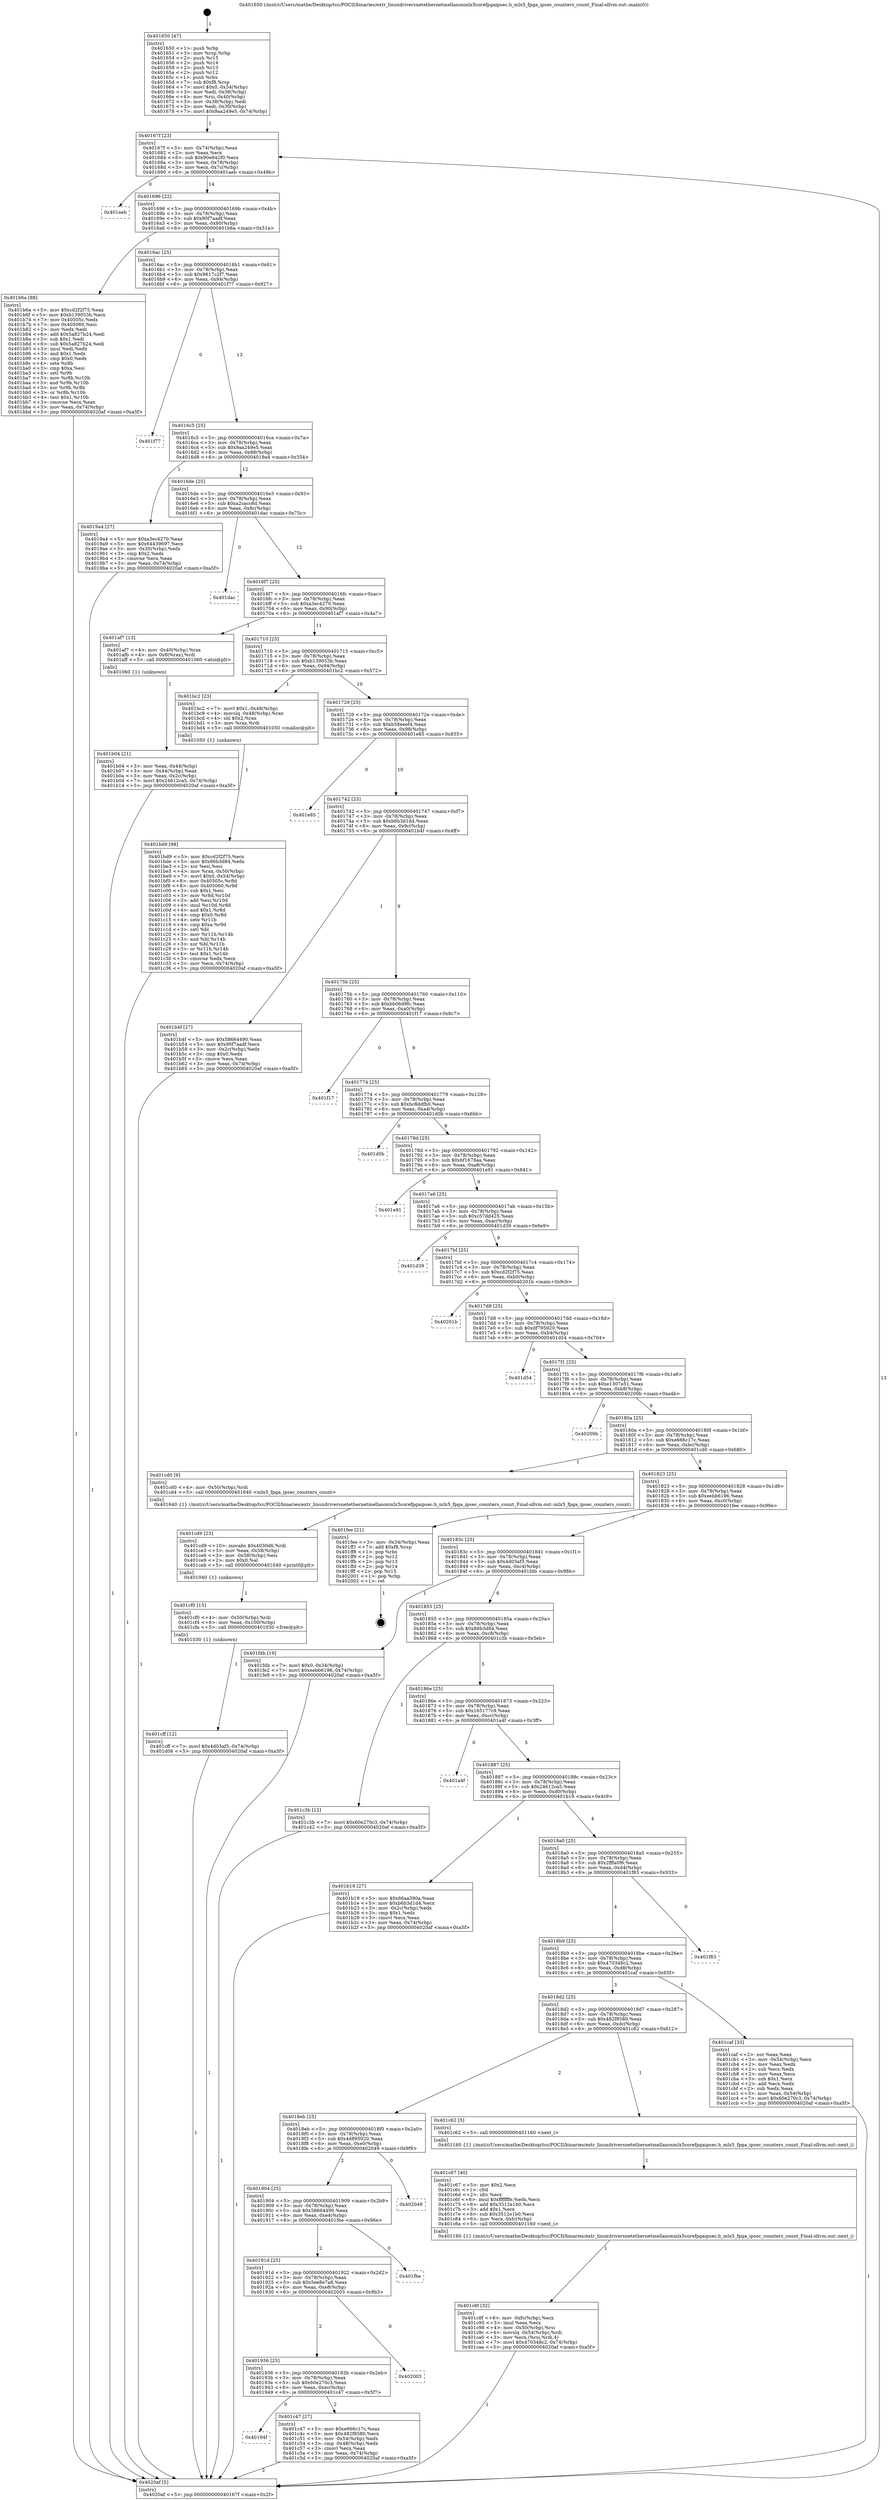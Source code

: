 digraph "0x401650" {
  label = "0x401650 (/mnt/c/Users/mathe/Desktop/tcc/POCII/binaries/extr_linuxdriversnetethernetmellanoxmlx5corefpgaipsec.h_mlx5_fpga_ipsec_counters_count_Final-ollvm.out::main(0))"
  labelloc = "t"
  node[shape=record]

  Entry [label="",width=0.3,height=0.3,shape=circle,fillcolor=black,style=filled]
  "0x40167f" [label="{
     0x40167f [23]\l
     | [instrs]\l
     &nbsp;&nbsp;0x40167f \<+3\>: mov -0x74(%rbp),%eax\l
     &nbsp;&nbsp;0x401682 \<+2\>: mov %eax,%ecx\l
     &nbsp;&nbsp;0x401684 \<+6\>: sub $0x90e842f0,%ecx\l
     &nbsp;&nbsp;0x40168a \<+3\>: mov %eax,-0x78(%rbp)\l
     &nbsp;&nbsp;0x40168d \<+3\>: mov %ecx,-0x7c(%rbp)\l
     &nbsp;&nbsp;0x401690 \<+6\>: je 0000000000401aeb \<main+0x49b\>\l
  }"]
  "0x401aeb" [label="{
     0x401aeb\l
  }", style=dashed]
  "0x401696" [label="{
     0x401696 [22]\l
     | [instrs]\l
     &nbsp;&nbsp;0x401696 \<+5\>: jmp 000000000040169b \<main+0x4b\>\l
     &nbsp;&nbsp;0x40169b \<+3\>: mov -0x78(%rbp),%eax\l
     &nbsp;&nbsp;0x40169e \<+5\>: sub $0x90f7aadf,%eax\l
     &nbsp;&nbsp;0x4016a3 \<+3\>: mov %eax,-0x80(%rbp)\l
     &nbsp;&nbsp;0x4016a6 \<+6\>: je 0000000000401b6a \<main+0x51a\>\l
  }"]
  Exit [label="",width=0.3,height=0.3,shape=circle,fillcolor=black,style=filled,peripheries=2]
  "0x401b6a" [label="{
     0x401b6a [88]\l
     | [instrs]\l
     &nbsp;&nbsp;0x401b6a \<+5\>: mov $0xcd2f2f75,%eax\l
     &nbsp;&nbsp;0x401b6f \<+5\>: mov $0xb139053b,%ecx\l
     &nbsp;&nbsp;0x401b74 \<+7\>: mov 0x40505c,%edx\l
     &nbsp;&nbsp;0x401b7b \<+7\>: mov 0x405060,%esi\l
     &nbsp;&nbsp;0x401b82 \<+2\>: mov %edx,%edi\l
     &nbsp;&nbsp;0x401b84 \<+6\>: add $0x5a827b24,%edi\l
     &nbsp;&nbsp;0x401b8a \<+3\>: sub $0x1,%edi\l
     &nbsp;&nbsp;0x401b8d \<+6\>: sub $0x5a827b24,%edi\l
     &nbsp;&nbsp;0x401b93 \<+3\>: imul %edi,%edx\l
     &nbsp;&nbsp;0x401b96 \<+3\>: and $0x1,%edx\l
     &nbsp;&nbsp;0x401b99 \<+3\>: cmp $0x0,%edx\l
     &nbsp;&nbsp;0x401b9c \<+4\>: sete %r8b\l
     &nbsp;&nbsp;0x401ba0 \<+3\>: cmp $0xa,%esi\l
     &nbsp;&nbsp;0x401ba3 \<+4\>: setl %r9b\l
     &nbsp;&nbsp;0x401ba7 \<+3\>: mov %r8b,%r10b\l
     &nbsp;&nbsp;0x401baa \<+3\>: and %r9b,%r10b\l
     &nbsp;&nbsp;0x401bad \<+3\>: xor %r9b,%r8b\l
     &nbsp;&nbsp;0x401bb0 \<+3\>: or %r8b,%r10b\l
     &nbsp;&nbsp;0x401bb3 \<+4\>: test $0x1,%r10b\l
     &nbsp;&nbsp;0x401bb7 \<+3\>: cmovne %ecx,%eax\l
     &nbsp;&nbsp;0x401bba \<+3\>: mov %eax,-0x74(%rbp)\l
     &nbsp;&nbsp;0x401bbd \<+5\>: jmp 00000000004020af \<main+0xa5f\>\l
  }"]
  "0x4016ac" [label="{
     0x4016ac [25]\l
     | [instrs]\l
     &nbsp;&nbsp;0x4016ac \<+5\>: jmp 00000000004016b1 \<main+0x61\>\l
     &nbsp;&nbsp;0x4016b1 \<+3\>: mov -0x78(%rbp),%eax\l
     &nbsp;&nbsp;0x4016b4 \<+5\>: sub $0x9617c2f7,%eax\l
     &nbsp;&nbsp;0x4016b9 \<+6\>: mov %eax,-0x84(%rbp)\l
     &nbsp;&nbsp;0x4016bf \<+6\>: je 0000000000401f77 \<main+0x927\>\l
  }"]
  "0x401cff" [label="{
     0x401cff [12]\l
     | [instrs]\l
     &nbsp;&nbsp;0x401cff \<+7\>: movl $0x4d03af3,-0x74(%rbp)\l
     &nbsp;&nbsp;0x401d06 \<+5\>: jmp 00000000004020af \<main+0xa5f\>\l
  }"]
  "0x401f77" [label="{
     0x401f77\l
  }", style=dashed]
  "0x4016c5" [label="{
     0x4016c5 [25]\l
     | [instrs]\l
     &nbsp;&nbsp;0x4016c5 \<+5\>: jmp 00000000004016ca \<main+0x7a\>\l
     &nbsp;&nbsp;0x4016ca \<+3\>: mov -0x78(%rbp),%eax\l
     &nbsp;&nbsp;0x4016cd \<+5\>: sub $0x9aa249e5,%eax\l
     &nbsp;&nbsp;0x4016d2 \<+6\>: mov %eax,-0x88(%rbp)\l
     &nbsp;&nbsp;0x4016d8 \<+6\>: je 00000000004019a4 \<main+0x354\>\l
  }"]
  "0x401cf0" [label="{
     0x401cf0 [15]\l
     | [instrs]\l
     &nbsp;&nbsp;0x401cf0 \<+4\>: mov -0x50(%rbp),%rdi\l
     &nbsp;&nbsp;0x401cf4 \<+6\>: mov %eax,-0x100(%rbp)\l
     &nbsp;&nbsp;0x401cfa \<+5\>: call 0000000000401030 \<free@plt\>\l
     | [calls]\l
     &nbsp;&nbsp;0x401030 \{1\} (unknown)\l
  }"]
  "0x4019a4" [label="{
     0x4019a4 [27]\l
     | [instrs]\l
     &nbsp;&nbsp;0x4019a4 \<+5\>: mov $0xa3ec4270,%eax\l
     &nbsp;&nbsp;0x4019a9 \<+5\>: mov $0x64439697,%ecx\l
     &nbsp;&nbsp;0x4019ae \<+3\>: mov -0x30(%rbp),%edx\l
     &nbsp;&nbsp;0x4019b1 \<+3\>: cmp $0x2,%edx\l
     &nbsp;&nbsp;0x4019b4 \<+3\>: cmovne %ecx,%eax\l
     &nbsp;&nbsp;0x4019b7 \<+3\>: mov %eax,-0x74(%rbp)\l
     &nbsp;&nbsp;0x4019ba \<+5\>: jmp 00000000004020af \<main+0xa5f\>\l
  }"]
  "0x4016de" [label="{
     0x4016de [25]\l
     | [instrs]\l
     &nbsp;&nbsp;0x4016de \<+5\>: jmp 00000000004016e3 \<main+0x93\>\l
     &nbsp;&nbsp;0x4016e3 \<+3\>: mov -0x78(%rbp),%eax\l
     &nbsp;&nbsp;0x4016e6 \<+5\>: sub $0xa2cacc8d,%eax\l
     &nbsp;&nbsp;0x4016eb \<+6\>: mov %eax,-0x8c(%rbp)\l
     &nbsp;&nbsp;0x4016f1 \<+6\>: je 0000000000401dac \<main+0x75c\>\l
  }"]
  "0x4020af" [label="{
     0x4020af [5]\l
     | [instrs]\l
     &nbsp;&nbsp;0x4020af \<+5\>: jmp 000000000040167f \<main+0x2f\>\l
  }"]
  "0x401650" [label="{
     0x401650 [47]\l
     | [instrs]\l
     &nbsp;&nbsp;0x401650 \<+1\>: push %rbp\l
     &nbsp;&nbsp;0x401651 \<+3\>: mov %rsp,%rbp\l
     &nbsp;&nbsp;0x401654 \<+2\>: push %r15\l
     &nbsp;&nbsp;0x401656 \<+2\>: push %r14\l
     &nbsp;&nbsp;0x401658 \<+2\>: push %r13\l
     &nbsp;&nbsp;0x40165a \<+2\>: push %r12\l
     &nbsp;&nbsp;0x40165c \<+1\>: push %rbx\l
     &nbsp;&nbsp;0x40165d \<+7\>: sub $0xf8,%rsp\l
     &nbsp;&nbsp;0x401664 \<+7\>: movl $0x0,-0x34(%rbp)\l
     &nbsp;&nbsp;0x40166b \<+3\>: mov %edi,-0x38(%rbp)\l
     &nbsp;&nbsp;0x40166e \<+4\>: mov %rsi,-0x40(%rbp)\l
     &nbsp;&nbsp;0x401672 \<+3\>: mov -0x38(%rbp),%edi\l
     &nbsp;&nbsp;0x401675 \<+3\>: mov %edi,-0x30(%rbp)\l
     &nbsp;&nbsp;0x401678 \<+7\>: movl $0x9aa249e5,-0x74(%rbp)\l
  }"]
  "0x401cd9" [label="{
     0x401cd9 [23]\l
     | [instrs]\l
     &nbsp;&nbsp;0x401cd9 \<+10\>: movabs $0x4030d6,%rdi\l
     &nbsp;&nbsp;0x401ce3 \<+3\>: mov %eax,-0x58(%rbp)\l
     &nbsp;&nbsp;0x401ce6 \<+3\>: mov -0x58(%rbp),%esi\l
     &nbsp;&nbsp;0x401ce9 \<+2\>: mov $0x0,%al\l
     &nbsp;&nbsp;0x401ceb \<+5\>: call 0000000000401040 \<printf@plt\>\l
     | [calls]\l
     &nbsp;&nbsp;0x401040 \{1\} (unknown)\l
  }"]
  "0x401dac" [label="{
     0x401dac\l
  }", style=dashed]
  "0x4016f7" [label="{
     0x4016f7 [25]\l
     | [instrs]\l
     &nbsp;&nbsp;0x4016f7 \<+5\>: jmp 00000000004016fc \<main+0xac\>\l
     &nbsp;&nbsp;0x4016fc \<+3\>: mov -0x78(%rbp),%eax\l
     &nbsp;&nbsp;0x4016ff \<+5\>: sub $0xa3ec4270,%eax\l
     &nbsp;&nbsp;0x401704 \<+6\>: mov %eax,-0x90(%rbp)\l
     &nbsp;&nbsp;0x40170a \<+6\>: je 0000000000401af7 \<main+0x4a7\>\l
  }"]
  "0x401c8f" [label="{
     0x401c8f [32]\l
     | [instrs]\l
     &nbsp;&nbsp;0x401c8f \<+6\>: mov -0xfc(%rbp),%ecx\l
     &nbsp;&nbsp;0x401c95 \<+3\>: imul %eax,%ecx\l
     &nbsp;&nbsp;0x401c98 \<+4\>: mov -0x50(%rbp),%rsi\l
     &nbsp;&nbsp;0x401c9c \<+4\>: movslq -0x54(%rbp),%rdi\l
     &nbsp;&nbsp;0x401ca0 \<+3\>: mov %ecx,(%rsi,%rdi,4)\l
     &nbsp;&nbsp;0x401ca3 \<+7\>: movl $0x470348c2,-0x74(%rbp)\l
     &nbsp;&nbsp;0x401caa \<+5\>: jmp 00000000004020af \<main+0xa5f\>\l
  }"]
  "0x401af7" [label="{
     0x401af7 [13]\l
     | [instrs]\l
     &nbsp;&nbsp;0x401af7 \<+4\>: mov -0x40(%rbp),%rax\l
     &nbsp;&nbsp;0x401afb \<+4\>: mov 0x8(%rax),%rdi\l
     &nbsp;&nbsp;0x401aff \<+5\>: call 0000000000401060 \<atoi@plt\>\l
     | [calls]\l
     &nbsp;&nbsp;0x401060 \{1\} (unknown)\l
  }"]
  "0x401710" [label="{
     0x401710 [25]\l
     | [instrs]\l
     &nbsp;&nbsp;0x401710 \<+5\>: jmp 0000000000401715 \<main+0xc5\>\l
     &nbsp;&nbsp;0x401715 \<+3\>: mov -0x78(%rbp),%eax\l
     &nbsp;&nbsp;0x401718 \<+5\>: sub $0xb139053b,%eax\l
     &nbsp;&nbsp;0x40171d \<+6\>: mov %eax,-0x94(%rbp)\l
     &nbsp;&nbsp;0x401723 \<+6\>: je 0000000000401bc2 \<main+0x572\>\l
  }"]
  "0x401b04" [label="{
     0x401b04 [21]\l
     | [instrs]\l
     &nbsp;&nbsp;0x401b04 \<+3\>: mov %eax,-0x44(%rbp)\l
     &nbsp;&nbsp;0x401b07 \<+3\>: mov -0x44(%rbp),%eax\l
     &nbsp;&nbsp;0x401b0a \<+3\>: mov %eax,-0x2c(%rbp)\l
     &nbsp;&nbsp;0x401b0d \<+7\>: movl $0x24612ca5,-0x74(%rbp)\l
     &nbsp;&nbsp;0x401b14 \<+5\>: jmp 00000000004020af \<main+0xa5f\>\l
  }"]
  "0x401c67" [label="{
     0x401c67 [40]\l
     | [instrs]\l
     &nbsp;&nbsp;0x401c67 \<+5\>: mov $0x2,%ecx\l
     &nbsp;&nbsp;0x401c6c \<+1\>: cltd\l
     &nbsp;&nbsp;0x401c6d \<+2\>: idiv %ecx\l
     &nbsp;&nbsp;0x401c6f \<+6\>: imul $0xfffffffe,%edx,%ecx\l
     &nbsp;&nbsp;0x401c75 \<+6\>: add $0x3512e1b0,%ecx\l
     &nbsp;&nbsp;0x401c7b \<+3\>: add $0x1,%ecx\l
     &nbsp;&nbsp;0x401c7e \<+6\>: sub $0x3512e1b0,%ecx\l
     &nbsp;&nbsp;0x401c84 \<+6\>: mov %ecx,-0xfc(%rbp)\l
     &nbsp;&nbsp;0x401c8a \<+5\>: call 0000000000401160 \<next_i\>\l
     | [calls]\l
     &nbsp;&nbsp;0x401160 \{1\} (/mnt/c/Users/mathe/Desktop/tcc/POCII/binaries/extr_linuxdriversnetethernetmellanoxmlx5corefpgaipsec.h_mlx5_fpga_ipsec_counters_count_Final-ollvm.out::next_i)\l
  }"]
  "0x401bc2" [label="{
     0x401bc2 [23]\l
     | [instrs]\l
     &nbsp;&nbsp;0x401bc2 \<+7\>: movl $0x1,-0x48(%rbp)\l
     &nbsp;&nbsp;0x401bc9 \<+4\>: movslq -0x48(%rbp),%rax\l
     &nbsp;&nbsp;0x401bcd \<+4\>: shl $0x2,%rax\l
     &nbsp;&nbsp;0x401bd1 \<+3\>: mov %rax,%rdi\l
     &nbsp;&nbsp;0x401bd4 \<+5\>: call 0000000000401050 \<malloc@plt\>\l
     | [calls]\l
     &nbsp;&nbsp;0x401050 \{1\} (unknown)\l
  }"]
  "0x401729" [label="{
     0x401729 [25]\l
     | [instrs]\l
     &nbsp;&nbsp;0x401729 \<+5\>: jmp 000000000040172e \<main+0xde\>\l
     &nbsp;&nbsp;0x40172e \<+3\>: mov -0x78(%rbp),%eax\l
     &nbsp;&nbsp;0x401731 \<+5\>: sub $0xb58eeef4,%eax\l
     &nbsp;&nbsp;0x401736 \<+6\>: mov %eax,-0x98(%rbp)\l
     &nbsp;&nbsp;0x40173c \<+6\>: je 0000000000401e85 \<main+0x835\>\l
  }"]
  "0x40194f" [label="{
     0x40194f\l
  }", style=dashed]
  "0x401e85" [label="{
     0x401e85\l
  }", style=dashed]
  "0x401742" [label="{
     0x401742 [25]\l
     | [instrs]\l
     &nbsp;&nbsp;0x401742 \<+5\>: jmp 0000000000401747 \<main+0xf7\>\l
     &nbsp;&nbsp;0x401747 \<+3\>: mov -0x78(%rbp),%eax\l
     &nbsp;&nbsp;0x40174a \<+5\>: sub $0xb6b3d1d4,%eax\l
     &nbsp;&nbsp;0x40174f \<+6\>: mov %eax,-0x9c(%rbp)\l
     &nbsp;&nbsp;0x401755 \<+6\>: je 0000000000401b4f \<main+0x4ff\>\l
  }"]
  "0x401c47" [label="{
     0x401c47 [27]\l
     | [instrs]\l
     &nbsp;&nbsp;0x401c47 \<+5\>: mov $0xe666c17c,%eax\l
     &nbsp;&nbsp;0x401c4c \<+5\>: mov $0x482f8580,%ecx\l
     &nbsp;&nbsp;0x401c51 \<+3\>: mov -0x54(%rbp),%edx\l
     &nbsp;&nbsp;0x401c54 \<+3\>: cmp -0x48(%rbp),%edx\l
     &nbsp;&nbsp;0x401c57 \<+3\>: cmovl %ecx,%eax\l
     &nbsp;&nbsp;0x401c5a \<+3\>: mov %eax,-0x74(%rbp)\l
     &nbsp;&nbsp;0x401c5d \<+5\>: jmp 00000000004020af \<main+0xa5f\>\l
  }"]
  "0x401b4f" [label="{
     0x401b4f [27]\l
     | [instrs]\l
     &nbsp;&nbsp;0x401b4f \<+5\>: mov $0x58664490,%eax\l
     &nbsp;&nbsp;0x401b54 \<+5\>: mov $0x90f7aadf,%ecx\l
     &nbsp;&nbsp;0x401b59 \<+3\>: mov -0x2c(%rbp),%edx\l
     &nbsp;&nbsp;0x401b5c \<+3\>: cmp $0x0,%edx\l
     &nbsp;&nbsp;0x401b5f \<+3\>: cmove %ecx,%eax\l
     &nbsp;&nbsp;0x401b62 \<+3\>: mov %eax,-0x74(%rbp)\l
     &nbsp;&nbsp;0x401b65 \<+5\>: jmp 00000000004020af \<main+0xa5f\>\l
  }"]
  "0x40175b" [label="{
     0x40175b [25]\l
     | [instrs]\l
     &nbsp;&nbsp;0x40175b \<+5\>: jmp 0000000000401760 \<main+0x110\>\l
     &nbsp;&nbsp;0x401760 \<+3\>: mov -0x78(%rbp),%eax\l
     &nbsp;&nbsp;0x401763 \<+5\>: sub $0xbb06d9fc,%eax\l
     &nbsp;&nbsp;0x401768 \<+6\>: mov %eax,-0xa0(%rbp)\l
     &nbsp;&nbsp;0x40176e \<+6\>: je 0000000000401f17 \<main+0x8c7\>\l
  }"]
  "0x401936" [label="{
     0x401936 [25]\l
     | [instrs]\l
     &nbsp;&nbsp;0x401936 \<+5\>: jmp 000000000040193b \<main+0x2eb\>\l
     &nbsp;&nbsp;0x40193b \<+3\>: mov -0x78(%rbp),%eax\l
     &nbsp;&nbsp;0x40193e \<+5\>: sub $0x60e270c3,%eax\l
     &nbsp;&nbsp;0x401943 \<+6\>: mov %eax,-0xec(%rbp)\l
     &nbsp;&nbsp;0x401949 \<+6\>: je 0000000000401c47 \<main+0x5f7\>\l
  }"]
  "0x401f17" [label="{
     0x401f17\l
  }", style=dashed]
  "0x401774" [label="{
     0x401774 [25]\l
     | [instrs]\l
     &nbsp;&nbsp;0x401774 \<+5\>: jmp 0000000000401779 \<main+0x129\>\l
     &nbsp;&nbsp;0x401779 \<+3\>: mov -0x78(%rbp),%eax\l
     &nbsp;&nbsp;0x40177c \<+5\>: sub $0xbc8ddfb0,%eax\l
     &nbsp;&nbsp;0x401781 \<+6\>: mov %eax,-0xa4(%rbp)\l
     &nbsp;&nbsp;0x401787 \<+6\>: je 0000000000401d0b \<main+0x6bb\>\l
  }"]
  "0x402003" [label="{
     0x402003\l
  }", style=dashed]
  "0x401d0b" [label="{
     0x401d0b\l
  }", style=dashed]
  "0x40178d" [label="{
     0x40178d [25]\l
     | [instrs]\l
     &nbsp;&nbsp;0x40178d \<+5\>: jmp 0000000000401792 \<main+0x142\>\l
     &nbsp;&nbsp;0x401792 \<+3\>: mov -0x78(%rbp),%eax\l
     &nbsp;&nbsp;0x401795 \<+5\>: sub $0xbf1678aa,%eax\l
     &nbsp;&nbsp;0x40179a \<+6\>: mov %eax,-0xa8(%rbp)\l
     &nbsp;&nbsp;0x4017a0 \<+6\>: je 0000000000401e91 \<main+0x841\>\l
  }"]
  "0x40191d" [label="{
     0x40191d [25]\l
     | [instrs]\l
     &nbsp;&nbsp;0x40191d \<+5\>: jmp 0000000000401922 \<main+0x2d2\>\l
     &nbsp;&nbsp;0x401922 \<+3\>: mov -0x78(%rbp),%eax\l
     &nbsp;&nbsp;0x401925 \<+5\>: sub $0x5ee8e7a8,%eax\l
     &nbsp;&nbsp;0x40192a \<+6\>: mov %eax,-0xe8(%rbp)\l
     &nbsp;&nbsp;0x401930 \<+6\>: je 0000000000402003 \<main+0x9b3\>\l
  }"]
  "0x401e91" [label="{
     0x401e91\l
  }", style=dashed]
  "0x4017a6" [label="{
     0x4017a6 [25]\l
     | [instrs]\l
     &nbsp;&nbsp;0x4017a6 \<+5\>: jmp 00000000004017ab \<main+0x15b\>\l
     &nbsp;&nbsp;0x4017ab \<+3\>: mov -0x78(%rbp),%eax\l
     &nbsp;&nbsp;0x4017ae \<+5\>: sub $0xc57dd425,%eax\l
     &nbsp;&nbsp;0x4017b3 \<+6\>: mov %eax,-0xac(%rbp)\l
     &nbsp;&nbsp;0x4017b9 \<+6\>: je 0000000000401d39 \<main+0x6e9\>\l
  }"]
  "0x401fbe" [label="{
     0x401fbe\l
  }", style=dashed]
  "0x401d39" [label="{
     0x401d39\l
  }", style=dashed]
  "0x4017bf" [label="{
     0x4017bf [25]\l
     | [instrs]\l
     &nbsp;&nbsp;0x4017bf \<+5\>: jmp 00000000004017c4 \<main+0x174\>\l
     &nbsp;&nbsp;0x4017c4 \<+3\>: mov -0x78(%rbp),%eax\l
     &nbsp;&nbsp;0x4017c7 \<+5\>: sub $0xcd2f2f75,%eax\l
     &nbsp;&nbsp;0x4017cc \<+6\>: mov %eax,-0xb0(%rbp)\l
     &nbsp;&nbsp;0x4017d2 \<+6\>: je 000000000040201b \<main+0x9cb\>\l
  }"]
  "0x401904" [label="{
     0x401904 [25]\l
     | [instrs]\l
     &nbsp;&nbsp;0x401904 \<+5\>: jmp 0000000000401909 \<main+0x2b9\>\l
     &nbsp;&nbsp;0x401909 \<+3\>: mov -0x78(%rbp),%eax\l
     &nbsp;&nbsp;0x40190c \<+5\>: sub $0x58664490,%eax\l
     &nbsp;&nbsp;0x401911 \<+6\>: mov %eax,-0xe4(%rbp)\l
     &nbsp;&nbsp;0x401917 \<+6\>: je 0000000000401fbe \<main+0x96e\>\l
  }"]
  "0x40201b" [label="{
     0x40201b\l
  }", style=dashed]
  "0x4017d8" [label="{
     0x4017d8 [25]\l
     | [instrs]\l
     &nbsp;&nbsp;0x4017d8 \<+5\>: jmp 00000000004017dd \<main+0x18d\>\l
     &nbsp;&nbsp;0x4017dd \<+3\>: mov -0x78(%rbp),%eax\l
     &nbsp;&nbsp;0x4017e0 \<+5\>: sub $0xdf795920,%eax\l
     &nbsp;&nbsp;0x4017e5 \<+6\>: mov %eax,-0xb4(%rbp)\l
     &nbsp;&nbsp;0x4017eb \<+6\>: je 0000000000401d54 \<main+0x704\>\l
  }"]
  "0x402049" [label="{
     0x402049\l
  }", style=dashed]
  "0x401d54" [label="{
     0x401d54\l
  }", style=dashed]
  "0x4017f1" [label="{
     0x4017f1 [25]\l
     | [instrs]\l
     &nbsp;&nbsp;0x4017f1 \<+5\>: jmp 00000000004017f6 \<main+0x1a6\>\l
     &nbsp;&nbsp;0x4017f6 \<+3\>: mov -0x78(%rbp),%eax\l
     &nbsp;&nbsp;0x4017f9 \<+5\>: sub $0xe1307e51,%eax\l
     &nbsp;&nbsp;0x4017fe \<+6\>: mov %eax,-0xb8(%rbp)\l
     &nbsp;&nbsp;0x401804 \<+6\>: je 000000000040209b \<main+0xa4b\>\l
  }"]
  "0x4018eb" [label="{
     0x4018eb [25]\l
     | [instrs]\l
     &nbsp;&nbsp;0x4018eb \<+5\>: jmp 00000000004018f0 \<main+0x2a0\>\l
     &nbsp;&nbsp;0x4018f0 \<+3\>: mov -0x78(%rbp),%eax\l
     &nbsp;&nbsp;0x4018f3 \<+5\>: sub $0x4d895920,%eax\l
     &nbsp;&nbsp;0x4018f8 \<+6\>: mov %eax,-0xe0(%rbp)\l
     &nbsp;&nbsp;0x4018fe \<+6\>: je 0000000000402049 \<main+0x9f9\>\l
  }"]
  "0x40209b" [label="{
     0x40209b\l
  }", style=dashed]
  "0x40180a" [label="{
     0x40180a [25]\l
     | [instrs]\l
     &nbsp;&nbsp;0x40180a \<+5\>: jmp 000000000040180f \<main+0x1bf\>\l
     &nbsp;&nbsp;0x40180f \<+3\>: mov -0x78(%rbp),%eax\l
     &nbsp;&nbsp;0x401812 \<+5\>: sub $0xe666c17c,%eax\l
     &nbsp;&nbsp;0x401817 \<+6\>: mov %eax,-0xbc(%rbp)\l
     &nbsp;&nbsp;0x40181d \<+6\>: je 0000000000401cd0 \<main+0x680\>\l
  }"]
  "0x401c62" [label="{
     0x401c62 [5]\l
     | [instrs]\l
     &nbsp;&nbsp;0x401c62 \<+5\>: call 0000000000401160 \<next_i\>\l
     | [calls]\l
     &nbsp;&nbsp;0x401160 \{1\} (/mnt/c/Users/mathe/Desktop/tcc/POCII/binaries/extr_linuxdriversnetethernetmellanoxmlx5corefpgaipsec.h_mlx5_fpga_ipsec_counters_count_Final-ollvm.out::next_i)\l
  }"]
  "0x401cd0" [label="{
     0x401cd0 [9]\l
     | [instrs]\l
     &nbsp;&nbsp;0x401cd0 \<+4\>: mov -0x50(%rbp),%rdi\l
     &nbsp;&nbsp;0x401cd4 \<+5\>: call 0000000000401640 \<mlx5_fpga_ipsec_counters_count\>\l
     | [calls]\l
     &nbsp;&nbsp;0x401640 \{1\} (/mnt/c/Users/mathe/Desktop/tcc/POCII/binaries/extr_linuxdriversnetethernetmellanoxmlx5corefpgaipsec.h_mlx5_fpga_ipsec_counters_count_Final-ollvm.out::mlx5_fpga_ipsec_counters_count)\l
  }"]
  "0x401823" [label="{
     0x401823 [25]\l
     | [instrs]\l
     &nbsp;&nbsp;0x401823 \<+5\>: jmp 0000000000401828 \<main+0x1d8\>\l
     &nbsp;&nbsp;0x401828 \<+3\>: mov -0x78(%rbp),%eax\l
     &nbsp;&nbsp;0x40182b \<+5\>: sub $0xeebb6196,%eax\l
     &nbsp;&nbsp;0x401830 \<+6\>: mov %eax,-0xc0(%rbp)\l
     &nbsp;&nbsp;0x401836 \<+6\>: je 0000000000401fee \<main+0x99e\>\l
  }"]
  "0x4018d2" [label="{
     0x4018d2 [25]\l
     | [instrs]\l
     &nbsp;&nbsp;0x4018d2 \<+5\>: jmp 00000000004018d7 \<main+0x287\>\l
     &nbsp;&nbsp;0x4018d7 \<+3\>: mov -0x78(%rbp),%eax\l
     &nbsp;&nbsp;0x4018da \<+5\>: sub $0x482f8580,%eax\l
     &nbsp;&nbsp;0x4018df \<+6\>: mov %eax,-0xdc(%rbp)\l
     &nbsp;&nbsp;0x4018e5 \<+6\>: je 0000000000401c62 \<main+0x612\>\l
  }"]
  "0x401fee" [label="{
     0x401fee [21]\l
     | [instrs]\l
     &nbsp;&nbsp;0x401fee \<+3\>: mov -0x34(%rbp),%eax\l
     &nbsp;&nbsp;0x401ff1 \<+7\>: add $0xf8,%rsp\l
     &nbsp;&nbsp;0x401ff8 \<+1\>: pop %rbx\l
     &nbsp;&nbsp;0x401ff9 \<+2\>: pop %r12\l
     &nbsp;&nbsp;0x401ffb \<+2\>: pop %r13\l
     &nbsp;&nbsp;0x401ffd \<+2\>: pop %r14\l
     &nbsp;&nbsp;0x401fff \<+2\>: pop %r15\l
     &nbsp;&nbsp;0x402001 \<+1\>: pop %rbp\l
     &nbsp;&nbsp;0x402002 \<+1\>: ret\l
  }"]
  "0x40183c" [label="{
     0x40183c [25]\l
     | [instrs]\l
     &nbsp;&nbsp;0x40183c \<+5\>: jmp 0000000000401841 \<main+0x1f1\>\l
     &nbsp;&nbsp;0x401841 \<+3\>: mov -0x78(%rbp),%eax\l
     &nbsp;&nbsp;0x401844 \<+5\>: sub $0x4d03af3,%eax\l
     &nbsp;&nbsp;0x401849 \<+6\>: mov %eax,-0xc4(%rbp)\l
     &nbsp;&nbsp;0x40184f \<+6\>: je 0000000000401fdb \<main+0x98b\>\l
  }"]
  "0x401caf" [label="{
     0x401caf [33]\l
     | [instrs]\l
     &nbsp;&nbsp;0x401caf \<+2\>: xor %eax,%eax\l
     &nbsp;&nbsp;0x401cb1 \<+3\>: mov -0x54(%rbp),%ecx\l
     &nbsp;&nbsp;0x401cb4 \<+2\>: mov %eax,%edx\l
     &nbsp;&nbsp;0x401cb6 \<+2\>: sub %ecx,%edx\l
     &nbsp;&nbsp;0x401cb8 \<+2\>: mov %eax,%ecx\l
     &nbsp;&nbsp;0x401cba \<+3\>: sub $0x1,%ecx\l
     &nbsp;&nbsp;0x401cbd \<+2\>: add %ecx,%edx\l
     &nbsp;&nbsp;0x401cbf \<+2\>: sub %edx,%eax\l
     &nbsp;&nbsp;0x401cc1 \<+3\>: mov %eax,-0x54(%rbp)\l
     &nbsp;&nbsp;0x401cc4 \<+7\>: movl $0x60e270c3,-0x74(%rbp)\l
     &nbsp;&nbsp;0x401ccb \<+5\>: jmp 00000000004020af \<main+0xa5f\>\l
  }"]
  "0x401fdb" [label="{
     0x401fdb [19]\l
     | [instrs]\l
     &nbsp;&nbsp;0x401fdb \<+7\>: movl $0x0,-0x34(%rbp)\l
     &nbsp;&nbsp;0x401fe2 \<+7\>: movl $0xeebb6196,-0x74(%rbp)\l
     &nbsp;&nbsp;0x401fe9 \<+5\>: jmp 00000000004020af \<main+0xa5f\>\l
  }"]
  "0x401855" [label="{
     0x401855 [25]\l
     | [instrs]\l
     &nbsp;&nbsp;0x401855 \<+5\>: jmp 000000000040185a \<main+0x20a\>\l
     &nbsp;&nbsp;0x40185a \<+3\>: mov -0x78(%rbp),%eax\l
     &nbsp;&nbsp;0x40185d \<+5\>: sub $0x86b3d84,%eax\l
     &nbsp;&nbsp;0x401862 \<+6\>: mov %eax,-0xc8(%rbp)\l
     &nbsp;&nbsp;0x401868 \<+6\>: je 0000000000401c3b \<main+0x5eb\>\l
  }"]
  "0x4018b9" [label="{
     0x4018b9 [25]\l
     | [instrs]\l
     &nbsp;&nbsp;0x4018b9 \<+5\>: jmp 00000000004018be \<main+0x26e\>\l
     &nbsp;&nbsp;0x4018be \<+3\>: mov -0x78(%rbp),%eax\l
     &nbsp;&nbsp;0x4018c1 \<+5\>: sub $0x470348c2,%eax\l
     &nbsp;&nbsp;0x4018c6 \<+6\>: mov %eax,-0xd8(%rbp)\l
     &nbsp;&nbsp;0x4018cc \<+6\>: je 0000000000401caf \<main+0x65f\>\l
  }"]
  "0x401c3b" [label="{
     0x401c3b [12]\l
     | [instrs]\l
     &nbsp;&nbsp;0x401c3b \<+7\>: movl $0x60e270c3,-0x74(%rbp)\l
     &nbsp;&nbsp;0x401c42 \<+5\>: jmp 00000000004020af \<main+0xa5f\>\l
  }"]
  "0x40186e" [label="{
     0x40186e [25]\l
     | [instrs]\l
     &nbsp;&nbsp;0x40186e \<+5\>: jmp 0000000000401873 \<main+0x223\>\l
     &nbsp;&nbsp;0x401873 \<+3\>: mov -0x78(%rbp),%eax\l
     &nbsp;&nbsp;0x401876 \<+5\>: sub $0x165177c9,%eax\l
     &nbsp;&nbsp;0x40187b \<+6\>: mov %eax,-0xcc(%rbp)\l
     &nbsp;&nbsp;0x401881 \<+6\>: je 0000000000401a4f \<main+0x3ff\>\l
  }"]
  "0x401f83" [label="{
     0x401f83\l
  }", style=dashed]
  "0x401a4f" [label="{
     0x401a4f\l
  }", style=dashed]
  "0x401887" [label="{
     0x401887 [25]\l
     | [instrs]\l
     &nbsp;&nbsp;0x401887 \<+5\>: jmp 000000000040188c \<main+0x23c\>\l
     &nbsp;&nbsp;0x40188c \<+3\>: mov -0x78(%rbp),%eax\l
     &nbsp;&nbsp;0x40188f \<+5\>: sub $0x24612ca5,%eax\l
     &nbsp;&nbsp;0x401894 \<+6\>: mov %eax,-0xd0(%rbp)\l
     &nbsp;&nbsp;0x40189a \<+6\>: je 0000000000401b19 \<main+0x4c9\>\l
  }"]
  "0x401bd9" [label="{
     0x401bd9 [98]\l
     | [instrs]\l
     &nbsp;&nbsp;0x401bd9 \<+5\>: mov $0xcd2f2f75,%ecx\l
     &nbsp;&nbsp;0x401bde \<+5\>: mov $0x86b3d84,%edx\l
     &nbsp;&nbsp;0x401be3 \<+2\>: xor %esi,%esi\l
     &nbsp;&nbsp;0x401be5 \<+4\>: mov %rax,-0x50(%rbp)\l
     &nbsp;&nbsp;0x401be9 \<+7\>: movl $0x0,-0x54(%rbp)\l
     &nbsp;&nbsp;0x401bf0 \<+8\>: mov 0x40505c,%r8d\l
     &nbsp;&nbsp;0x401bf8 \<+8\>: mov 0x405060,%r9d\l
     &nbsp;&nbsp;0x401c00 \<+3\>: sub $0x1,%esi\l
     &nbsp;&nbsp;0x401c03 \<+3\>: mov %r8d,%r10d\l
     &nbsp;&nbsp;0x401c06 \<+3\>: add %esi,%r10d\l
     &nbsp;&nbsp;0x401c09 \<+4\>: imul %r10d,%r8d\l
     &nbsp;&nbsp;0x401c0d \<+4\>: and $0x1,%r8d\l
     &nbsp;&nbsp;0x401c11 \<+4\>: cmp $0x0,%r8d\l
     &nbsp;&nbsp;0x401c15 \<+4\>: sete %r11b\l
     &nbsp;&nbsp;0x401c19 \<+4\>: cmp $0xa,%r9d\l
     &nbsp;&nbsp;0x401c1d \<+3\>: setl %bl\l
     &nbsp;&nbsp;0x401c20 \<+3\>: mov %r11b,%r14b\l
     &nbsp;&nbsp;0x401c23 \<+3\>: and %bl,%r14b\l
     &nbsp;&nbsp;0x401c26 \<+3\>: xor %bl,%r11b\l
     &nbsp;&nbsp;0x401c29 \<+3\>: or %r11b,%r14b\l
     &nbsp;&nbsp;0x401c2c \<+4\>: test $0x1,%r14b\l
     &nbsp;&nbsp;0x401c30 \<+3\>: cmovne %edx,%ecx\l
     &nbsp;&nbsp;0x401c33 \<+3\>: mov %ecx,-0x74(%rbp)\l
     &nbsp;&nbsp;0x401c36 \<+5\>: jmp 00000000004020af \<main+0xa5f\>\l
  }"]
  "0x401b19" [label="{
     0x401b19 [27]\l
     | [instrs]\l
     &nbsp;&nbsp;0x401b19 \<+5\>: mov $0x66aa390a,%eax\l
     &nbsp;&nbsp;0x401b1e \<+5\>: mov $0xb6b3d1d4,%ecx\l
     &nbsp;&nbsp;0x401b23 \<+3\>: mov -0x2c(%rbp),%edx\l
     &nbsp;&nbsp;0x401b26 \<+3\>: cmp $0x1,%edx\l
     &nbsp;&nbsp;0x401b29 \<+3\>: cmovl %ecx,%eax\l
     &nbsp;&nbsp;0x401b2c \<+3\>: mov %eax,-0x74(%rbp)\l
     &nbsp;&nbsp;0x401b2f \<+5\>: jmp 00000000004020af \<main+0xa5f\>\l
  }"]
  "0x4018a0" [label="{
     0x4018a0 [25]\l
     | [instrs]\l
     &nbsp;&nbsp;0x4018a0 \<+5\>: jmp 00000000004018a5 \<main+0x255\>\l
     &nbsp;&nbsp;0x4018a5 \<+3\>: mov -0x78(%rbp),%eax\l
     &nbsp;&nbsp;0x4018a8 \<+5\>: sub $0x2fffa0f6,%eax\l
     &nbsp;&nbsp;0x4018ad \<+6\>: mov %eax,-0xd4(%rbp)\l
     &nbsp;&nbsp;0x4018b3 \<+6\>: je 0000000000401f83 \<main+0x933\>\l
  }"]
  Entry -> "0x401650" [label=" 1"]
  "0x40167f" -> "0x401aeb" [label=" 0"]
  "0x40167f" -> "0x401696" [label=" 14"]
  "0x401fee" -> Exit [label=" 1"]
  "0x401696" -> "0x401b6a" [label=" 1"]
  "0x401696" -> "0x4016ac" [label=" 13"]
  "0x401fdb" -> "0x4020af" [label=" 1"]
  "0x4016ac" -> "0x401f77" [label=" 0"]
  "0x4016ac" -> "0x4016c5" [label=" 13"]
  "0x401cff" -> "0x4020af" [label=" 1"]
  "0x4016c5" -> "0x4019a4" [label=" 1"]
  "0x4016c5" -> "0x4016de" [label=" 12"]
  "0x4019a4" -> "0x4020af" [label=" 1"]
  "0x401650" -> "0x40167f" [label=" 1"]
  "0x4020af" -> "0x40167f" [label=" 13"]
  "0x401cf0" -> "0x401cff" [label=" 1"]
  "0x4016de" -> "0x401dac" [label=" 0"]
  "0x4016de" -> "0x4016f7" [label=" 12"]
  "0x401cd9" -> "0x401cf0" [label=" 1"]
  "0x4016f7" -> "0x401af7" [label=" 1"]
  "0x4016f7" -> "0x401710" [label=" 11"]
  "0x401af7" -> "0x401b04" [label=" 1"]
  "0x401b04" -> "0x4020af" [label=" 1"]
  "0x401cd0" -> "0x401cd9" [label=" 1"]
  "0x401710" -> "0x401bc2" [label=" 1"]
  "0x401710" -> "0x401729" [label=" 10"]
  "0x401caf" -> "0x4020af" [label=" 1"]
  "0x401729" -> "0x401e85" [label=" 0"]
  "0x401729" -> "0x401742" [label=" 10"]
  "0x401c8f" -> "0x4020af" [label=" 1"]
  "0x401742" -> "0x401b4f" [label=" 1"]
  "0x401742" -> "0x40175b" [label=" 9"]
  "0x401c67" -> "0x401c8f" [label=" 1"]
  "0x40175b" -> "0x401f17" [label=" 0"]
  "0x40175b" -> "0x401774" [label=" 9"]
  "0x401c47" -> "0x4020af" [label=" 2"]
  "0x401774" -> "0x401d0b" [label=" 0"]
  "0x401774" -> "0x40178d" [label=" 9"]
  "0x401936" -> "0x40194f" [label=" 0"]
  "0x40178d" -> "0x401e91" [label=" 0"]
  "0x40178d" -> "0x4017a6" [label=" 9"]
  "0x401c62" -> "0x401c67" [label=" 1"]
  "0x4017a6" -> "0x401d39" [label=" 0"]
  "0x4017a6" -> "0x4017bf" [label=" 9"]
  "0x40191d" -> "0x401936" [label=" 2"]
  "0x4017bf" -> "0x40201b" [label=" 0"]
  "0x4017bf" -> "0x4017d8" [label=" 9"]
  "0x401936" -> "0x401c47" [label=" 2"]
  "0x4017d8" -> "0x401d54" [label=" 0"]
  "0x4017d8" -> "0x4017f1" [label=" 9"]
  "0x401904" -> "0x40191d" [label=" 2"]
  "0x4017f1" -> "0x40209b" [label=" 0"]
  "0x4017f1" -> "0x40180a" [label=" 9"]
  "0x40191d" -> "0x402003" [label=" 0"]
  "0x40180a" -> "0x401cd0" [label=" 1"]
  "0x40180a" -> "0x401823" [label=" 8"]
  "0x4018eb" -> "0x401904" [label=" 2"]
  "0x401823" -> "0x401fee" [label=" 1"]
  "0x401823" -> "0x40183c" [label=" 7"]
  "0x401904" -> "0x401fbe" [label=" 0"]
  "0x40183c" -> "0x401fdb" [label=" 1"]
  "0x40183c" -> "0x401855" [label=" 6"]
  "0x4018d2" -> "0x4018eb" [label=" 2"]
  "0x401855" -> "0x401c3b" [label=" 1"]
  "0x401855" -> "0x40186e" [label=" 5"]
  "0x4018eb" -> "0x402049" [label=" 0"]
  "0x40186e" -> "0x401a4f" [label=" 0"]
  "0x40186e" -> "0x401887" [label=" 5"]
  "0x4018b9" -> "0x4018d2" [label=" 3"]
  "0x401887" -> "0x401b19" [label=" 1"]
  "0x401887" -> "0x4018a0" [label=" 4"]
  "0x401b19" -> "0x4020af" [label=" 1"]
  "0x401b4f" -> "0x4020af" [label=" 1"]
  "0x401b6a" -> "0x4020af" [label=" 1"]
  "0x401bc2" -> "0x401bd9" [label=" 1"]
  "0x401bd9" -> "0x4020af" [label=" 1"]
  "0x401c3b" -> "0x4020af" [label=" 1"]
  "0x4018b9" -> "0x401caf" [label=" 1"]
  "0x4018a0" -> "0x401f83" [label=" 0"]
  "0x4018a0" -> "0x4018b9" [label=" 4"]
  "0x4018d2" -> "0x401c62" [label=" 1"]
}
